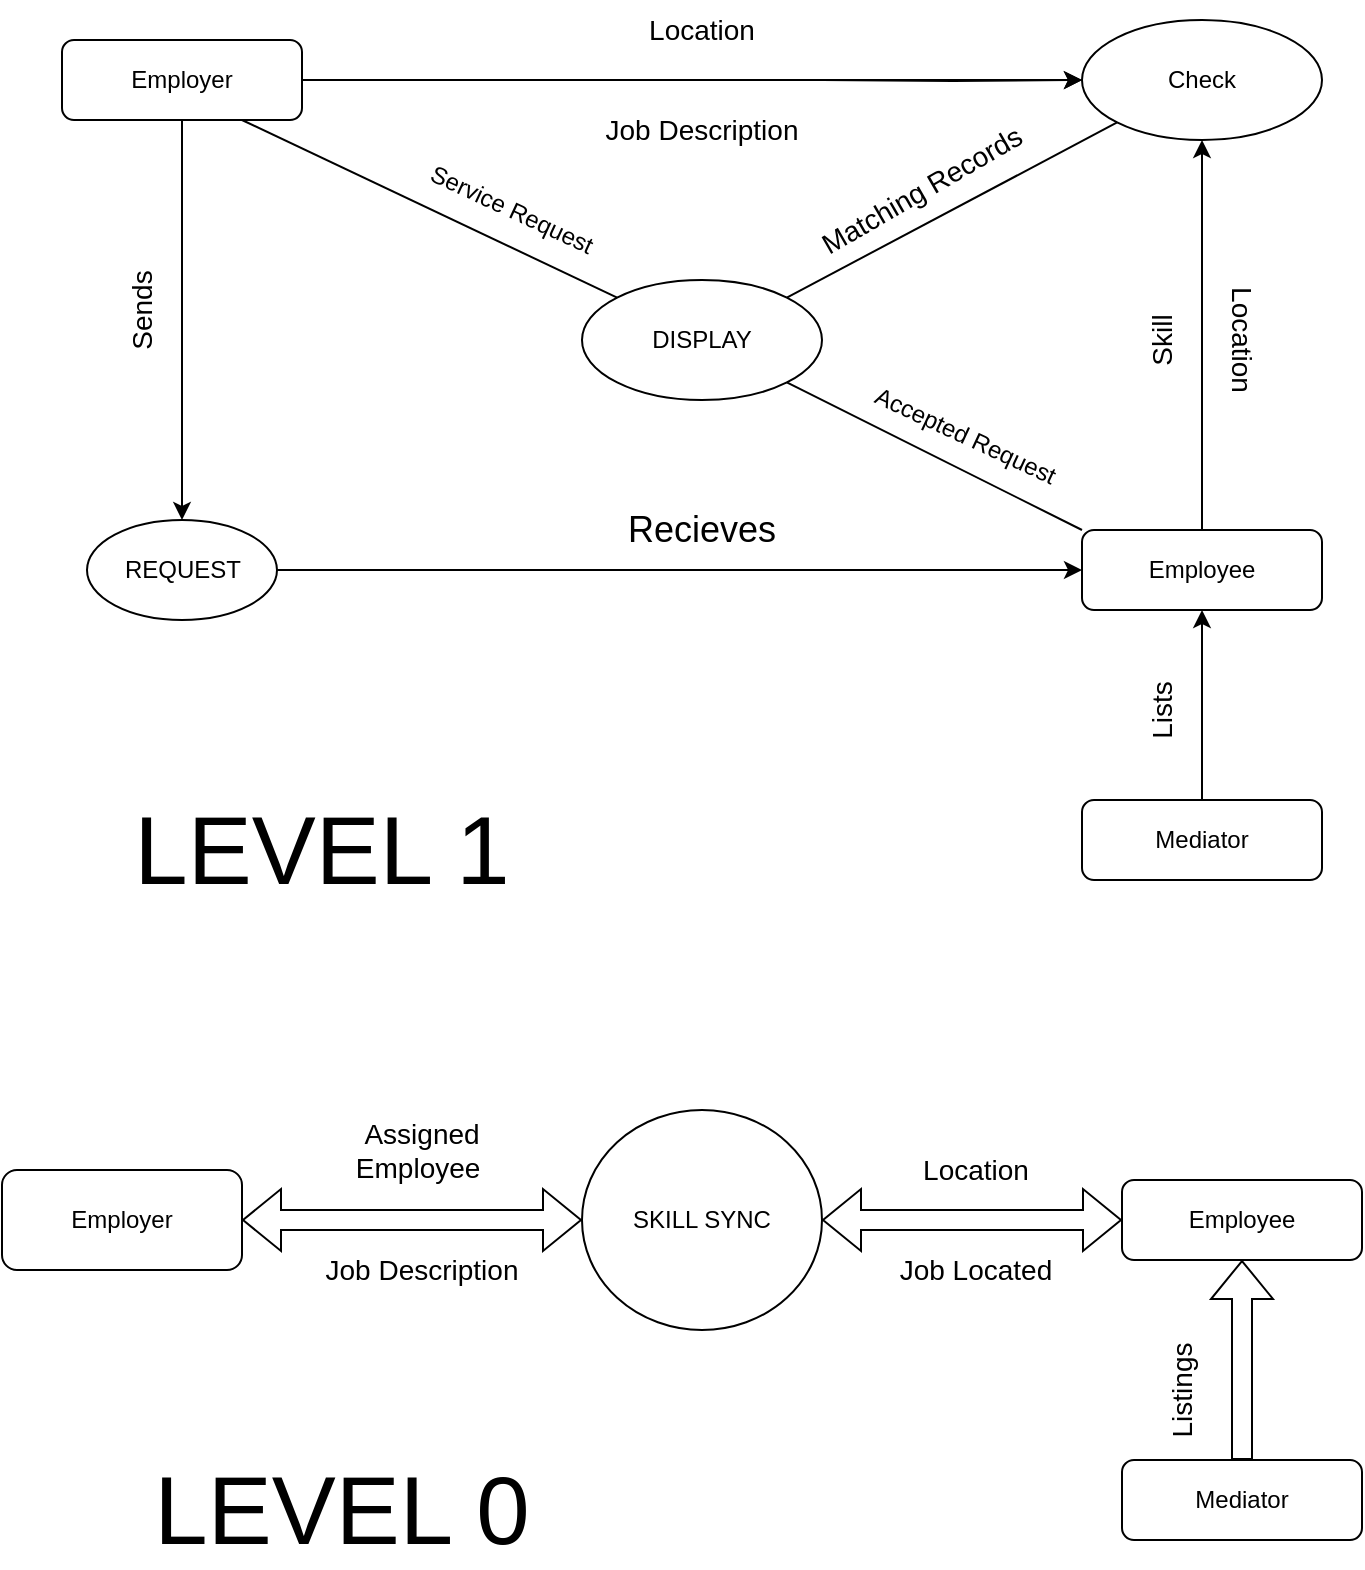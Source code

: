<mxfile version="22.1.18" type="device">
  <diagram id="C5RBs43oDa-KdzZeNtuy" name="Page-1">
    <mxGraphModel dx="1432" dy="606" grid="1" gridSize="10" guides="1" tooltips="1" connect="1" arrows="1" fold="1" page="1" pageScale="1" pageWidth="827" pageHeight="1169" math="0" shadow="0">
      <root>
        <mxCell id="WIyWlLk6GJQsqaUBKTNV-0" />
        <mxCell id="WIyWlLk6GJQsqaUBKTNV-1" parent="WIyWlLk6GJQsqaUBKTNV-0" />
        <mxCell id="Va8fQCkZwbm-2GWn9xar-2" style="edgeStyle=orthogonalEdgeStyle;rounded=0;orthogonalLoop=1;jettySize=auto;html=1;exitX=1;exitY=0.5;exitDx=0;exitDy=0;" edge="1" parent="WIyWlLk6GJQsqaUBKTNV-1" source="WIyWlLk6GJQsqaUBKTNV-3">
          <mxGeometry relative="1" as="geometry">
            <mxPoint x="590" y="100" as="targetPoint" />
          </mxGeometry>
        </mxCell>
        <mxCell id="Va8fQCkZwbm-2GWn9xar-15" value="" style="edgeStyle=orthogonalEdgeStyle;rounded=0;orthogonalLoop=1;jettySize=auto;html=1;" edge="1" parent="WIyWlLk6GJQsqaUBKTNV-1" source="WIyWlLk6GJQsqaUBKTNV-3" target="Va8fQCkZwbm-2GWn9xar-14">
          <mxGeometry relative="1" as="geometry" />
        </mxCell>
        <mxCell id="WIyWlLk6GJQsqaUBKTNV-3" value="Employer" style="rounded=1;whiteSpace=wrap;html=1;fontSize=12;glass=0;strokeWidth=1;shadow=0;" parent="WIyWlLk6GJQsqaUBKTNV-1" vertex="1">
          <mxGeometry x="80" y="80" width="120" height="40" as="geometry" />
        </mxCell>
        <mxCell id="Va8fQCkZwbm-2GWn9xar-6" style="edgeStyle=orthogonalEdgeStyle;rounded=0;orthogonalLoop=1;jettySize=auto;html=1;exitX=1;exitY=0.5;exitDx=0;exitDy=0;entryX=0;entryY=0.5;entryDx=0;entryDy=0;" edge="1" parent="WIyWlLk6GJQsqaUBKTNV-1" target="Va8fQCkZwbm-2GWn9xar-5">
          <mxGeometry relative="1" as="geometry">
            <mxPoint x="460" y="100" as="sourcePoint" />
          </mxGeometry>
        </mxCell>
        <mxCell id="Va8fQCkZwbm-2GWn9xar-3" value="&lt;font style=&quot;font-size: 14px;&quot;&gt;Location&lt;/font&gt;" style="text;html=1;strokeColor=none;fillColor=none;align=center;verticalAlign=middle;whiteSpace=wrap;rounded=0;" vertex="1" parent="WIyWlLk6GJQsqaUBKTNV-1">
          <mxGeometry x="370" y="60" width="60" height="30" as="geometry" />
        </mxCell>
        <mxCell id="Va8fQCkZwbm-2GWn9xar-4" value="&lt;font style=&quot;font-size: 14px;&quot;&gt;Job Description&lt;/font&gt;" style="text;html=1;strokeColor=none;fillColor=none;align=center;verticalAlign=middle;whiteSpace=wrap;rounded=0;" vertex="1" parent="WIyWlLk6GJQsqaUBKTNV-1">
          <mxGeometry x="350" y="110" width="100" height="30" as="geometry" />
        </mxCell>
        <mxCell id="Va8fQCkZwbm-2GWn9xar-5" value="Check" style="ellipse;whiteSpace=wrap;html=1;" vertex="1" parent="WIyWlLk6GJQsqaUBKTNV-1">
          <mxGeometry x="590" y="70" width="120" height="60" as="geometry" />
        </mxCell>
        <mxCell id="Va8fQCkZwbm-2GWn9xar-7" value="DISPLAY" style="ellipse;whiteSpace=wrap;html=1;" vertex="1" parent="WIyWlLk6GJQsqaUBKTNV-1">
          <mxGeometry x="340" y="200" width="120" height="60" as="geometry" />
        </mxCell>
        <mxCell id="Va8fQCkZwbm-2GWn9xar-10" value="" style="endArrow=none;html=1;rounded=0;entryX=0;entryY=1;entryDx=0;entryDy=0;exitX=1;exitY=0;exitDx=0;exitDy=0;" edge="1" parent="WIyWlLk6GJQsqaUBKTNV-1" source="Va8fQCkZwbm-2GWn9xar-7" target="Va8fQCkZwbm-2GWn9xar-5">
          <mxGeometry width="50" height="50" relative="1" as="geometry">
            <mxPoint x="390" y="280" as="sourcePoint" />
            <mxPoint x="440" y="230" as="targetPoint" />
          </mxGeometry>
        </mxCell>
        <mxCell id="Va8fQCkZwbm-2GWn9xar-12" value="" style="endArrow=none;html=1;rounded=0;exitX=0;exitY=0;exitDx=0;exitDy=0;entryX=0.75;entryY=1;entryDx=0;entryDy=0;" edge="1" parent="WIyWlLk6GJQsqaUBKTNV-1" source="Va8fQCkZwbm-2GWn9xar-7" target="WIyWlLk6GJQsqaUBKTNV-3">
          <mxGeometry width="50" height="50" relative="1" as="geometry">
            <mxPoint x="472" y="229" as="sourcePoint" />
            <mxPoint x="200" y="150" as="targetPoint" />
            <Array as="points" />
          </mxGeometry>
        </mxCell>
        <mxCell id="Va8fQCkZwbm-2GWn9xar-19" style="edgeStyle=orthogonalEdgeStyle;rounded=0;orthogonalLoop=1;jettySize=auto;html=1;exitX=1;exitY=0.5;exitDx=0;exitDy=0;entryX=0;entryY=0.5;entryDx=0;entryDy=0;" edge="1" parent="WIyWlLk6GJQsqaUBKTNV-1" source="Va8fQCkZwbm-2GWn9xar-14" target="Va8fQCkZwbm-2GWn9xar-17">
          <mxGeometry relative="1" as="geometry" />
        </mxCell>
        <mxCell id="Va8fQCkZwbm-2GWn9xar-14" value="REQUEST" style="ellipse;whiteSpace=wrap;html=1;rounded=1;glass=0;strokeWidth=1;shadow=0;" vertex="1" parent="WIyWlLk6GJQsqaUBKTNV-1">
          <mxGeometry x="92.5" y="320" width="95" height="50" as="geometry" />
        </mxCell>
        <mxCell id="Va8fQCkZwbm-2GWn9xar-16" value="&lt;font style=&quot;font-size: 14px;&quot;&gt;Sends&lt;/font&gt;" style="text;html=1;strokeColor=none;fillColor=none;align=center;verticalAlign=middle;whiteSpace=wrap;rounded=0;rotation=-90;" vertex="1" parent="WIyWlLk6GJQsqaUBKTNV-1">
          <mxGeometry x="90" y="200" width="60" height="30" as="geometry" />
        </mxCell>
        <mxCell id="Va8fQCkZwbm-2GWn9xar-18" style="edgeStyle=orthogonalEdgeStyle;rounded=0;orthogonalLoop=1;jettySize=auto;html=1;exitX=0.5;exitY=0;exitDx=0;exitDy=0;entryX=0.5;entryY=1;entryDx=0;entryDy=0;" edge="1" parent="WIyWlLk6GJQsqaUBKTNV-1" source="Va8fQCkZwbm-2GWn9xar-17" target="Va8fQCkZwbm-2GWn9xar-5">
          <mxGeometry relative="1" as="geometry" />
        </mxCell>
        <mxCell id="Va8fQCkZwbm-2GWn9xar-17" value="Employee" style="rounded=1;whiteSpace=wrap;html=1;fontSize=12;glass=0;strokeWidth=1;shadow=0;" vertex="1" parent="WIyWlLk6GJQsqaUBKTNV-1">
          <mxGeometry x="590" y="325" width="120" height="40" as="geometry" />
        </mxCell>
        <mxCell id="Va8fQCkZwbm-2GWn9xar-20" value="&lt;font style=&quot;font-size: 18px;&quot;&gt;Recieves&lt;/font&gt;" style="text;html=1;strokeColor=none;fillColor=none;align=center;verticalAlign=middle;whiteSpace=wrap;rounded=0;" vertex="1" parent="WIyWlLk6GJQsqaUBKTNV-1">
          <mxGeometry x="350" y="310" width="100" height="30" as="geometry" />
        </mxCell>
        <mxCell id="Va8fQCkZwbm-2GWn9xar-21" value="" style="endArrow=none;html=1;rounded=0;entryX=0;entryY=0;entryDx=0;entryDy=0;exitX=1;exitY=1;exitDx=0;exitDy=0;" edge="1" parent="WIyWlLk6GJQsqaUBKTNV-1" source="Va8fQCkZwbm-2GWn9xar-7" target="Va8fQCkZwbm-2GWn9xar-17">
          <mxGeometry width="50" height="50" relative="1" as="geometry">
            <mxPoint x="390" y="290" as="sourcePoint" />
            <mxPoint x="440" y="240" as="targetPoint" />
          </mxGeometry>
        </mxCell>
        <mxCell id="Va8fQCkZwbm-2GWn9xar-22" value="Accepted Request" style="text;html=1;strokeColor=none;fillColor=none;align=center;verticalAlign=middle;whiteSpace=wrap;rounded=0;rotation=25;" vertex="1" parent="WIyWlLk6GJQsqaUBKTNV-1">
          <mxGeometry x="476.66" y="262.57" width="110" height="30" as="geometry" />
        </mxCell>
        <mxCell id="Va8fQCkZwbm-2GWn9xar-25" value="&lt;font style=&quot;font-size: 14px;&quot;&gt;Location&lt;/font&gt;" style="text;html=1;strokeColor=none;fillColor=none;align=center;verticalAlign=middle;whiteSpace=wrap;rounded=0;rotation=90;" vertex="1" parent="WIyWlLk6GJQsqaUBKTNV-1">
          <mxGeometry x="640" y="215" width="60" height="30" as="geometry" />
        </mxCell>
        <mxCell id="Va8fQCkZwbm-2GWn9xar-26" value="&lt;font style=&quot;font-size: 14px;&quot;&gt;Skill&lt;/font&gt;" style="text;html=1;strokeColor=none;fillColor=none;align=center;verticalAlign=middle;whiteSpace=wrap;rounded=0;rotation=-90;" vertex="1" parent="WIyWlLk6GJQsqaUBKTNV-1">
          <mxGeometry x="580" y="215" width="100" height="30" as="geometry" />
        </mxCell>
        <mxCell id="Va8fQCkZwbm-2GWn9xar-30" value="&lt;font style=&quot;font-size: 14px;&quot;&gt;Matching Records&lt;br&gt;&lt;/font&gt;" style="text;html=1;strokeColor=none;fillColor=none;align=center;verticalAlign=middle;whiteSpace=wrap;rounded=0;rotation=-30;" vertex="1" parent="WIyWlLk6GJQsqaUBKTNV-1">
          <mxGeometry x="450" y="140" width="120" height="30" as="geometry" />
        </mxCell>
        <mxCell id="Va8fQCkZwbm-2GWn9xar-31" value="Service Request" style="text;html=1;strokeColor=none;fillColor=none;align=center;verticalAlign=middle;whiteSpace=wrap;rounded=0;rotation=25;" vertex="1" parent="WIyWlLk6GJQsqaUBKTNV-1">
          <mxGeometry x="250" y="150" width="110" height="30" as="geometry" />
        </mxCell>
        <mxCell id="Va8fQCkZwbm-2GWn9xar-38" style="edgeStyle=orthogonalEdgeStyle;rounded=0;orthogonalLoop=1;jettySize=auto;html=1;entryX=0.5;entryY=1;entryDx=0;entryDy=0;" edge="1" parent="WIyWlLk6GJQsqaUBKTNV-1" source="Va8fQCkZwbm-2GWn9xar-37" target="Va8fQCkZwbm-2GWn9xar-17">
          <mxGeometry relative="1" as="geometry" />
        </mxCell>
        <mxCell id="Va8fQCkZwbm-2GWn9xar-37" value="Mediator" style="rounded=1;whiteSpace=wrap;html=1;fontSize=12;glass=0;strokeWidth=1;shadow=0;" vertex="1" parent="WIyWlLk6GJQsqaUBKTNV-1">
          <mxGeometry x="590" y="460" width="120" height="40" as="geometry" />
        </mxCell>
        <mxCell id="Va8fQCkZwbm-2GWn9xar-39" value="&lt;font style=&quot;font-size: 14px;&quot;&gt;Lists&lt;br&gt;&lt;/font&gt;" style="text;html=1;strokeColor=none;fillColor=none;align=center;verticalAlign=middle;whiteSpace=wrap;rounded=0;rotation=-90;" vertex="1" parent="WIyWlLk6GJQsqaUBKTNV-1">
          <mxGeometry x="580" y="400" width="100" height="30" as="geometry" />
        </mxCell>
        <mxCell id="Va8fQCkZwbm-2GWn9xar-40" value="&lt;font style=&quot;font-size: 48px;&quot;&gt;LEVEL 1&lt;/font&gt;" style="text;html=1;strokeColor=none;fillColor=none;align=center;verticalAlign=middle;whiteSpace=wrap;rounded=0;" vertex="1" parent="WIyWlLk6GJQsqaUBKTNV-1">
          <mxGeometry x="90" y="470" width="240" height="30" as="geometry" />
        </mxCell>
        <mxCell id="Va8fQCkZwbm-2GWn9xar-41" value="Employer" style="rounded=1;whiteSpace=wrap;html=1;fontSize=12;glass=0;strokeWidth=1;shadow=0;" vertex="1" parent="WIyWlLk6GJQsqaUBKTNV-1">
          <mxGeometry x="50" y="645" width="120" height="50" as="geometry" />
        </mxCell>
        <mxCell id="Va8fQCkZwbm-2GWn9xar-42" value="Employee" style="rounded=1;whiteSpace=wrap;html=1;fontSize=12;glass=0;strokeWidth=1;shadow=0;" vertex="1" parent="WIyWlLk6GJQsqaUBKTNV-1">
          <mxGeometry x="610" y="650" width="120" height="40" as="geometry" />
        </mxCell>
        <mxCell id="Va8fQCkZwbm-2GWn9xar-43" value="SKILL SYNC" style="ellipse;whiteSpace=wrap;html=1;" vertex="1" parent="WIyWlLk6GJQsqaUBKTNV-1">
          <mxGeometry x="340" y="615" width="120" height="110" as="geometry" />
        </mxCell>
        <mxCell id="Va8fQCkZwbm-2GWn9xar-46" value="" style="shape=flexArrow;endArrow=classic;startArrow=classic;html=1;rounded=0;exitX=1;exitY=0.5;exitDx=0;exitDy=0;" edge="1" parent="WIyWlLk6GJQsqaUBKTNV-1" source="Va8fQCkZwbm-2GWn9xar-41" target="Va8fQCkZwbm-2GWn9xar-43">
          <mxGeometry width="100" height="100" relative="1" as="geometry">
            <mxPoint x="480" y="710" as="sourcePoint" />
            <mxPoint x="580" y="610" as="targetPoint" />
          </mxGeometry>
        </mxCell>
        <mxCell id="Va8fQCkZwbm-2GWn9xar-47" value="" style="shape=flexArrow;endArrow=classic;startArrow=classic;html=1;rounded=0;exitX=1;exitY=0.5;exitDx=0;exitDy=0;entryX=0;entryY=0.5;entryDx=0;entryDy=0;" edge="1" parent="WIyWlLk6GJQsqaUBKTNV-1" source="Va8fQCkZwbm-2GWn9xar-43" target="Va8fQCkZwbm-2GWn9xar-42">
          <mxGeometry width="100" height="100" relative="1" as="geometry">
            <mxPoint x="456.66" y="669.44" as="sourcePoint" />
            <mxPoint x="586.66" y="669.44" as="targetPoint" />
          </mxGeometry>
        </mxCell>
        <mxCell id="Va8fQCkZwbm-2GWn9xar-48" value="&lt;font style=&quot;font-size: 14px;&quot;&gt;Assigned Employee&amp;nbsp;&lt;/font&gt;" style="text;html=1;strokeColor=none;fillColor=none;align=center;verticalAlign=middle;whiteSpace=wrap;rounded=0;" vertex="1" parent="WIyWlLk6GJQsqaUBKTNV-1">
          <mxGeometry x="215" y="620" width="90" height="30" as="geometry" />
        </mxCell>
        <mxCell id="Va8fQCkZwbm-2GWn9xar-49" value="&lt;font style=&quot;font-size: 14px;&quot;&gt;Job Description&lt;/font&gt;" style="text;html=1;strokeColor=none;fillColor=none;align=center;verticalAlign=middle;whiteSpace=wrap;rounded=0;" vertex="1" parent="WIyWlLk6GJQsqaUBKTNV-1">
          <mxGeometry x="210" y="680" width="100" height="30" as="geometry" />
        </mxCell>
        <mxCell id="Va8fQCkZwbm-2GWn9xar-52" value="&lt;span style=&quot;font-size: 14px;&quot;&gt;Job Located&lt;/span&gt;" style="text;html=1;strokeColor=none;fillColor=none;align=center;verticalAlign=middle;whiteSpace=wrap;rounded=0;" vertex="1" parent="WIyWlLk6GJQsqaUBKTNV-1">
          <mxGeometry x="486.66" y="680" width="100" height="30" as="geometry" />
        </mxCell>
        <mxCell id="Va8fQCkZwbm-2GWn9xar-54" value="&lt;font style=&quot;font-size: 14px;&quot;&gt;Location&lt;/font&gt;" style="text;html=1;strokeColor=none;fillColor=none;align=center;verticalAlign=middle;whiteSpace=wrap;rounded=0;" vertex="1" parent="WIyWlLk6GJQsqaUBKTNV-1">
          <mxGeometry x="506.66" y="630" width="60" height="30" as="geometry" />
        </mxCell>
        <mxCell id="Va8fQCkZwbm-2GWn9xar-55" value="Mediator" style="rounded=1;whiteSpace=wrap;html=1;fontSize=12;glass=0;strokeWidth=1;shadow=0;" vertex="1" parent="WIyWlLk6GJQsqaUBKTNV-1">
          <mxGeometry x="610" y="790" width="120" height="40" as="geometry" />
        </mxCell>
        <mxCell id="Va8fQCkZwbm-2GWn9xar-57" value="" style="shape=flexArrow;endArrow=classic;html=1;rounded=0;exitX=0.5;exitY=0;exitDx=0;exitDy=0;entryX=0.5;entryY=1;entryDx=0;entryDy=0;" edge="1" parent="WIyWlLk6GJQsqaUBKTNV-1" source="Va8fQCkZwbm-2GWn9xar-55" target="Va8fQCkZwbm-2GWn9xar-42">
          <mxGeometry width="50" height="50" relative="1" as="geometry">
            <mxPoint x="510" y="650" as="sourcePoint" />
            <mxPoint x="560" y="600" as="targetPoint" />
          </mxGeometry>
        </mxCell>
        <mxCell id="Va8fQCkZwbm-2GWn9xar-58" value="&lt;span style=&quot;font-size: 14px;&quot;&gt;Listings&lt;/span&gt;" style="text;html=1;strokeColor=none;fillColor=none;align=center;verticalAlign=middle;whiteSpace=wrap;rounded=0;rotation=-90;" vertex="1" parent="WIyWlLk6GJQsqaUBKTNV-1">
          <mxGeometry x="590" y="740" width="100" height="30" as="geometry" />
        </mxCell>
        <mxCell id="Va8fQCkZwbm-2GWn9xar-59" value="&lt;font style=&quot;font-size: 48px;&quot;&gt;LEVEL 0&lt;/font&gt;" style="text;html=1;strokeColor=none;fillColor=none;align=center;verticalAlign=middle;whiteSpace=wrap;rounded=0;" vertex="1" parent="WIyWlLk6GJQsqaUBKTNV-1">
          <mxGeometry x="100" y="800" width="240" height="30" as="geometry" />
        </mxCell>
      </root>
    </mxGraphModel>
  </diagram>
</mxfile>
